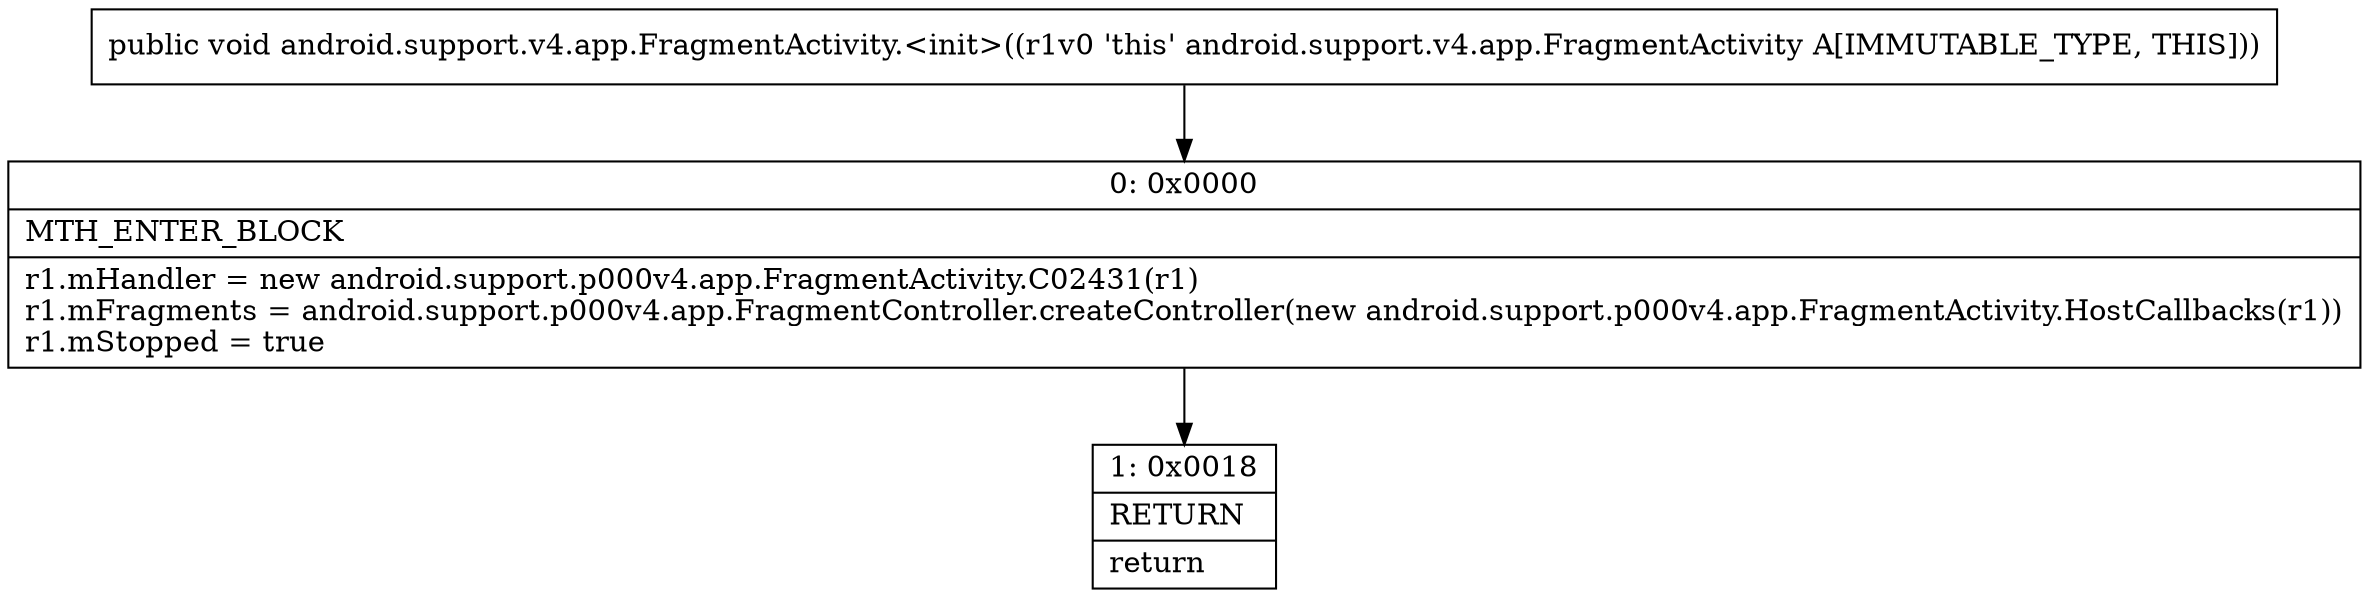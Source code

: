 digraph "CFG forandroid.support.v4.app.FragmentActivity.\<init\>()V" {
Node_0 [shape=record,label="{0\:\ 0x0000|MTH_ENTER_BLOCK\l|r1.mHandler = new android.support.p000v4.app.FragmentActivity.C02431(r1)\lr1.mFragments = android.support.p000v4.app.FragmentController.createController(new android.support.p000v4.app.FragmentActivity.HostCallbacks(r1))\lr1.mStopped = true\l}"];
Node_1 [shape=record,label="{1\:\ 0x0018|RETURN\l|return\l}"];
MethodNode[shape=record,label="{public void android.support.v4.app.FragmentActivity.\<init\>((r1v0 'this' android.support.v4.app.FragmentActivity A[IMMUTABLE_TYPE, THIS])) }"];
MethodNode -> Node_0;
Node_0 -> Node_1;
}

